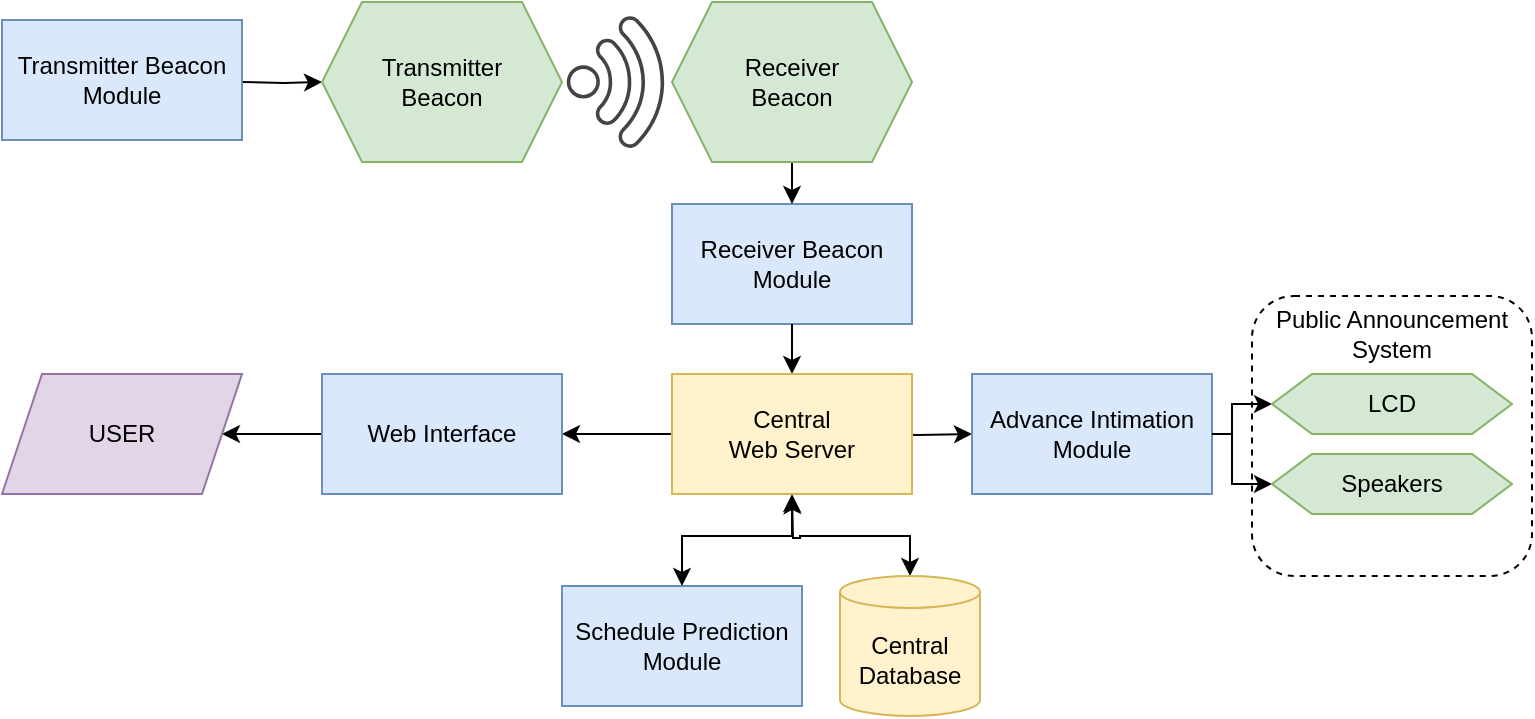 <mxfile version="20.3.6" type="device"><diagram id="bAu0JV6llXE2GkYYrZq2" name="Page-1"><mxGraphModel dx="1929" dy="571" grid="1" gridSize="10" guides="1" tooltips="1" connect="1" arrows="1" fold="1" page="1" pageScale="1" pageWidth="827" pageHeight="1169" math="0" shadow="0"><root><mxCell id="0"/><mxCell id="1" parent="0"/><mxCell id="hduI-hjpniG0nXh8ELYx-39" value="" style="edgeStyle=orthogonalEdgeStyle;rounded=0;orthogonalLoop=1;jettySize=auto;html=1;" parent="1" target="hduI-hjpniG0nXh8ELYx-35" edge="1"><mxGeometry relative="1" as="geometry"><mxPoint x="115" y="103" as="sourcePoint"/></mxGeometry></mxCell><mxCell id="hduI-hjpniG0nXh8ELYx-1" value="Transmitter Beacon Module" style="rounded=0;whiteSpace=wrap;html=1;fillColor=#dae8fc;strokeColor=#6c8ebf;" parent="1" vertex="1"><mxGeometry x="-5" y="72" width="120" height="60" as="geometry"/></mxCell><mxCell id="hduI-hjpniG0nXh8ELYx-4" value="Receiver Beacon Module" style="rounded=0;whiteSpace=wrap;html=1;fillColor=#dae8fc;strokeColor=#6c8ebf;" parent="1" vertex="1"><mxGeometry x="330" y="164" width="120" height="60" as="geometry"/></mxCell><mxCell id="hduI-hjpniG0nXh8ELYx-17" value="" style="edgeStyle=orthogonalEdgeStyle;rounded=0;orthogonalLoop=1;jettySize=auto;html=1;" parent="1" target="hduI-hjpniG0nXh8ELYx-7" edge="1"><mxGeometry relative="1" as="geometry"><mxPoint x="425" y="279" as="sourcePoint"/></mxGeometry></mxCell><mxCell id="hduI-hjpniG0nXh8ELYx-23" value="" style="edgeStyle=orthogonalEdgeStyle;rounded=0;orthogonalLoop=1;jettySize=auto;html=1;" parent="1" source="hduI-hjpniG0nXh8ELYx-6" target="hduI-hjpniG0nXh8ELYx-8" edge="1"><mxGeometry relative="1" as="geometry"/></mxCell><mxCell id="Q5IL9iAAx6pGis0nIiMO-7" style="edgeStyle=orthogonalEdgeStyle;rounded=0;orthogonalLoop=1;jettySize=auto;html=1;exitX=1;exitY=0.5;exitDx=0;exitDy=0;entryX=0;entryY=0.5;entryDx=0;entryDy=0;startArrow=classic;startFill=1;endArrow=none;endFill=0;" parent="1" source="hduI-hjpniG0nXh8ELYx-6" target="Q5IL9iAAx6pGis0nIiMO-3" edge="1"><mxGeometry relative="1" as="geometry"/></mxCell><mxCell id="hduI-hjpniG0nXh8ELYx-6" value="Web Interface" style="rounded=0;whiteSpace=wrap;html=1;fillColor=#dae8fc;strokeColor=#6c8ebf;" parent="1" vertex="1"><mxGeometry x="155" y="249" width="120" height="60" as="geometry"/></mxCell><mxCell id="hduI-hjpniG0nXh8ELYx-7" value="Advance Intimation Module" style="rounded=0;whiteSpace=wrap;html=1;fillColor=#dae8fc;strokeColor=#6c8ebf;" parent="1" vertex="1"><mxGeometry x="480" y="249" width="120" height="60" as="geometry"/></mxCell><mxCell id="hduI-hjpniG0nXh8ELYx-8" value="USER" style="shape=parallelogram;perimeter=parallelogramPerimeter;whiteSpace=wrap;html=1;fixedSize=1;fillColor=#e1d5e7;strokeColor=#9673a6;" parent="1" vertex="1"><mxGeometry x="-5" y="249" width="120" height="60" as="geometry"/></mxCell><mxCell id="hduI-hjpniG0nXh8ELYx-9" value="Schedule Prediction Module" style="rounded=0;whiteSpace=wrap;html=1;fillColor=#dae8fc;strokeColor=#6c8ebf;" parent="1" vertex="1"><mxGeometry x="275" y="355" width="120" height="60" as="geometry"/></mxCell><mxCell id="hduI-hjpniG0nXh8ELYx-35" value="&lt;div&gt;Transmitter&lt;/div&gt;&lt;div&gt;Beacon&lt;/div&gt;" style="shape=hexagon;perimeter=hexagonPerimeter2;whiteSpace=wrap;html=1;fixedSize=1;fillColor=#d5e8d4;strokeColor=#82b366;" parent="1" vertex="1"><mxGeometry x="155" y="63" width="120" height="80" as="geometry"/></mxCell><mxCell id="hduI-hjpniG0nXh8ELYx-41" value="" style="edgeStyle=orthogonalEdgeStyle;rounded=0;orthogonalLoop=1;jettySize=auto;html=1;" parent="1" source="hduI-hjpniG0nXh8ELYx-36" target="hduI-hjpniG0nXh8ELYx-4" edge="1"><mxGeometry relative="1" as="geometry"/></mxCell><mxCell id="hduI-hjpniG0nXh8ELYx-36" value="&lt;div&gt;Receiver&lt;/div&gt;&lt;div&gt;Beacon&lt;br&gt;&lt;/div&gt;" style="shape=hexagon;perimeter=hexagonPerimeter2;whiteSpace=wrap;html=1;fixedSize=1;fillColor=#d5e8d4;strokeColor=#82b366;" parent="1" vertex="1"><mxGeometry x="330" y="63" width="120" height="80" as="geometry"/></mxCell><mxCell id="Q5IL9iAAx6pGis0nIiMO-11" style="edgeStyle=orthogonalEdgeStyle;rounded=0;orthogonalLoop=1;jettySize=auto;html=1;exitX=0;exitY=0.5;exitDx=0;exitDy=0;entryX=1;entryY=0.5;entryDx=0;entryDy=0;startArrow=classic;startFill=1;endArrow=none;endFill=0;" parent="1" source="hduI-hjpniG0nXh8ELYx-38" target="hduI-hjpniG0nXh8ELYx-7" edge="1"><mxGeometry relative="1" as="geometry"><Array as="points"><mxPoint x="610" y="304"/><mxPoint x="610" y="279"/></Array></mxGeometry></mxCell><mxCell id="hduI-hjpniG0nXh8ELYx-38" value="Speakers" style="shape=hexagon;perimeter=hexagonPerimeter2;whiteSpace=wrap;html=1;fixedSize=1;fillColor=#d5e8d4;strokeColor=#82b366;" parent="1" vertex="1"><mxGeometry x="630" y="289" width="120" height="30" as="geometry"/></mxCell><mxCell id="Q5IL9iAAx6pGis0nIiMO-2" value="" style="sketch=0;pointerEvents=1;shadow=0;dashed=0;html=1;strokeColor=none;fillColor=#434445;aspect=fixed;labelPosition=center;verticalLabelPosition=bottom;verticalAlign=top;align=center;outlineConnect=0;shape=mxgraph.vvd.wi_fi;rotation=45;" parent="1" vertex="1"><mxGeometry x="284" y="78" width="50" height="50" as="geometry"/></mxCell><mxCell id="Q5IL9iAAx6pGis0nIiMO-5" style="edgeStyle=orthogonalEdgeStyle;rounded=0;orthogonalLoop=1;jettySize=auto;html=1;exitX=0.5;exitY=0;exitDx=0;exitDy=0;entryX=0.5;entryY=1;entryDx=0;entryDy=0;startArrow=classic;startFill=1;endArrow=none;endFill=0;" parent="1" source="Q5IL9iAAx6pGis0nIiMO-3" target="hduI-hjpniG0nXh8ELYx-4" edge="1"><mxGeometry relative="1" as="geometry"/></mxCell><mxCell id="Q5IL9iAAx6pGis0nIiMO-13" style="edgeStyle=orthogonalEdgeStyle;rounded=0;orthogonalLoop=1;jettySize=auto;html=1;exitX=0.5;exitY=1;exitDx=0;exitDy=0;startArrow=classic;startFill=1;endArrow=classic;endFill=1;" parent="1" source="Q5IL9iAAx6pGis0nIiMO-3" target="hduI-hjpniG0nXh8ELYx-9" edge="1"><mxGeometry relative="1" as="geometry"><Array as="points"><mxPoint x="390" y="330"/><mxPoint x="335" y="330"/></Array></mxGeometry></mxCell><mxCell id="Q5IL9iAAx6pGis0nIiMO-3" value="Central&lt;div&gt;Web Server&lt;/div&gt;" style="rounded=0;whiteSpace=wrap;html=1;fillColor=#fff2cc;strokeColor=#d6b656;" parent="1" vertex="1"><mxGeometry x="330" y="249" width="120" height="60" as="geometry"/></mxCell><mxCell id="Q5IL9iAAx6pGis0nIiMO-12" style="edgeStyle=orthogonalEdgeStyle;rounded=0;orthogonalLoop=1;jettySize=auto;html=1;exitX=0;exitY=0.5;exitDx=0;exitDy=0;entryX=1;entryY=0.5;entryDx=0;entryDy=0;startArrow=classic;startFill=1;endArrow=none;endFill=0;" parent="1" source="hduI-hjpniG0nXh8ELYx-37" target="hduI-hjpniG0nXh8ELYx-7" edge="1"><mxGeometry relative="1" as="geometry"><Array as="points"><mxPoint x="610" y="264"/><mxPoint x="610" y="279"/></Array></mxGeometry></mxCell><mxCell id="hduI-hjpniG0nXh8ELYx-37" value="LCD" style="shape=hexagon;perimeter=hexagonPerimeter2;whiteSpace=wrap;html=1;fixedSize=1;fillColor=#d5e8d4;strokeColor=#82b366;" parent="1" vertex="1"><mxGeometry x="630" y="249" width="120" height="30" as="geometry"/></mxCell><mxCell id="Q5IL9iAAx6pGis0nIiMO-14" value="" style="rounded=1;whiteSpace=wrap;html=1;fillColor=none;dashed=1;" parent="1" vertex="1"><mxGeometry x="620" y="210" width="140" height="140" as="geometry"/></mxCell><mxCell id="Q5IL9iAAx6pGis0nIiMO-15" value="Public Announcement System" style="text;html=1;strokeColor=none;fillColor=none;align=center;verticalAlign=middle;whiteSpace=wrap;rounded=0;dashed=1;" parent="1" vertex="1"><mxGeometry x="630" y="214" width="120" height="30" as="geometry"/></mxCell><mxCell id="pTPrdWw9O9pzn5TQ57JM-2" style="edgeStyle=orthogonalEdgeStyle;rounded=0;orthogonalLoop=1;jettySize=auto;html=1;exitX=0.5;exitY=0;exitDx=0;exitDy=0;exitPerimeter=0;startArrow=classic;startFill=1;" edge="1" parent="1" source="pTPrdWw9O9pzn5TQ57JM-1"><mxGeometry relative="1" as="geometry"><mxPoint x="390" y="310" as="targetPoint"/></mxGeometry></mxCell><mxCell id="pTPrdWw9O9pzn5TQ57JM-1" value="Central Database" style="shape=cylinder3;whiteSpace=wrap;html=1;boundedLbl=1;backgroundOutline=1;size=8;fillColor=#fff2cc;strokeColor=#d6b656;" vertex="1" parent="1"><mxGeometry x="414" y="350" width="70" height="70" as="geometry"/></mxCell></root></mxGraphModel></diagram></mxfile>